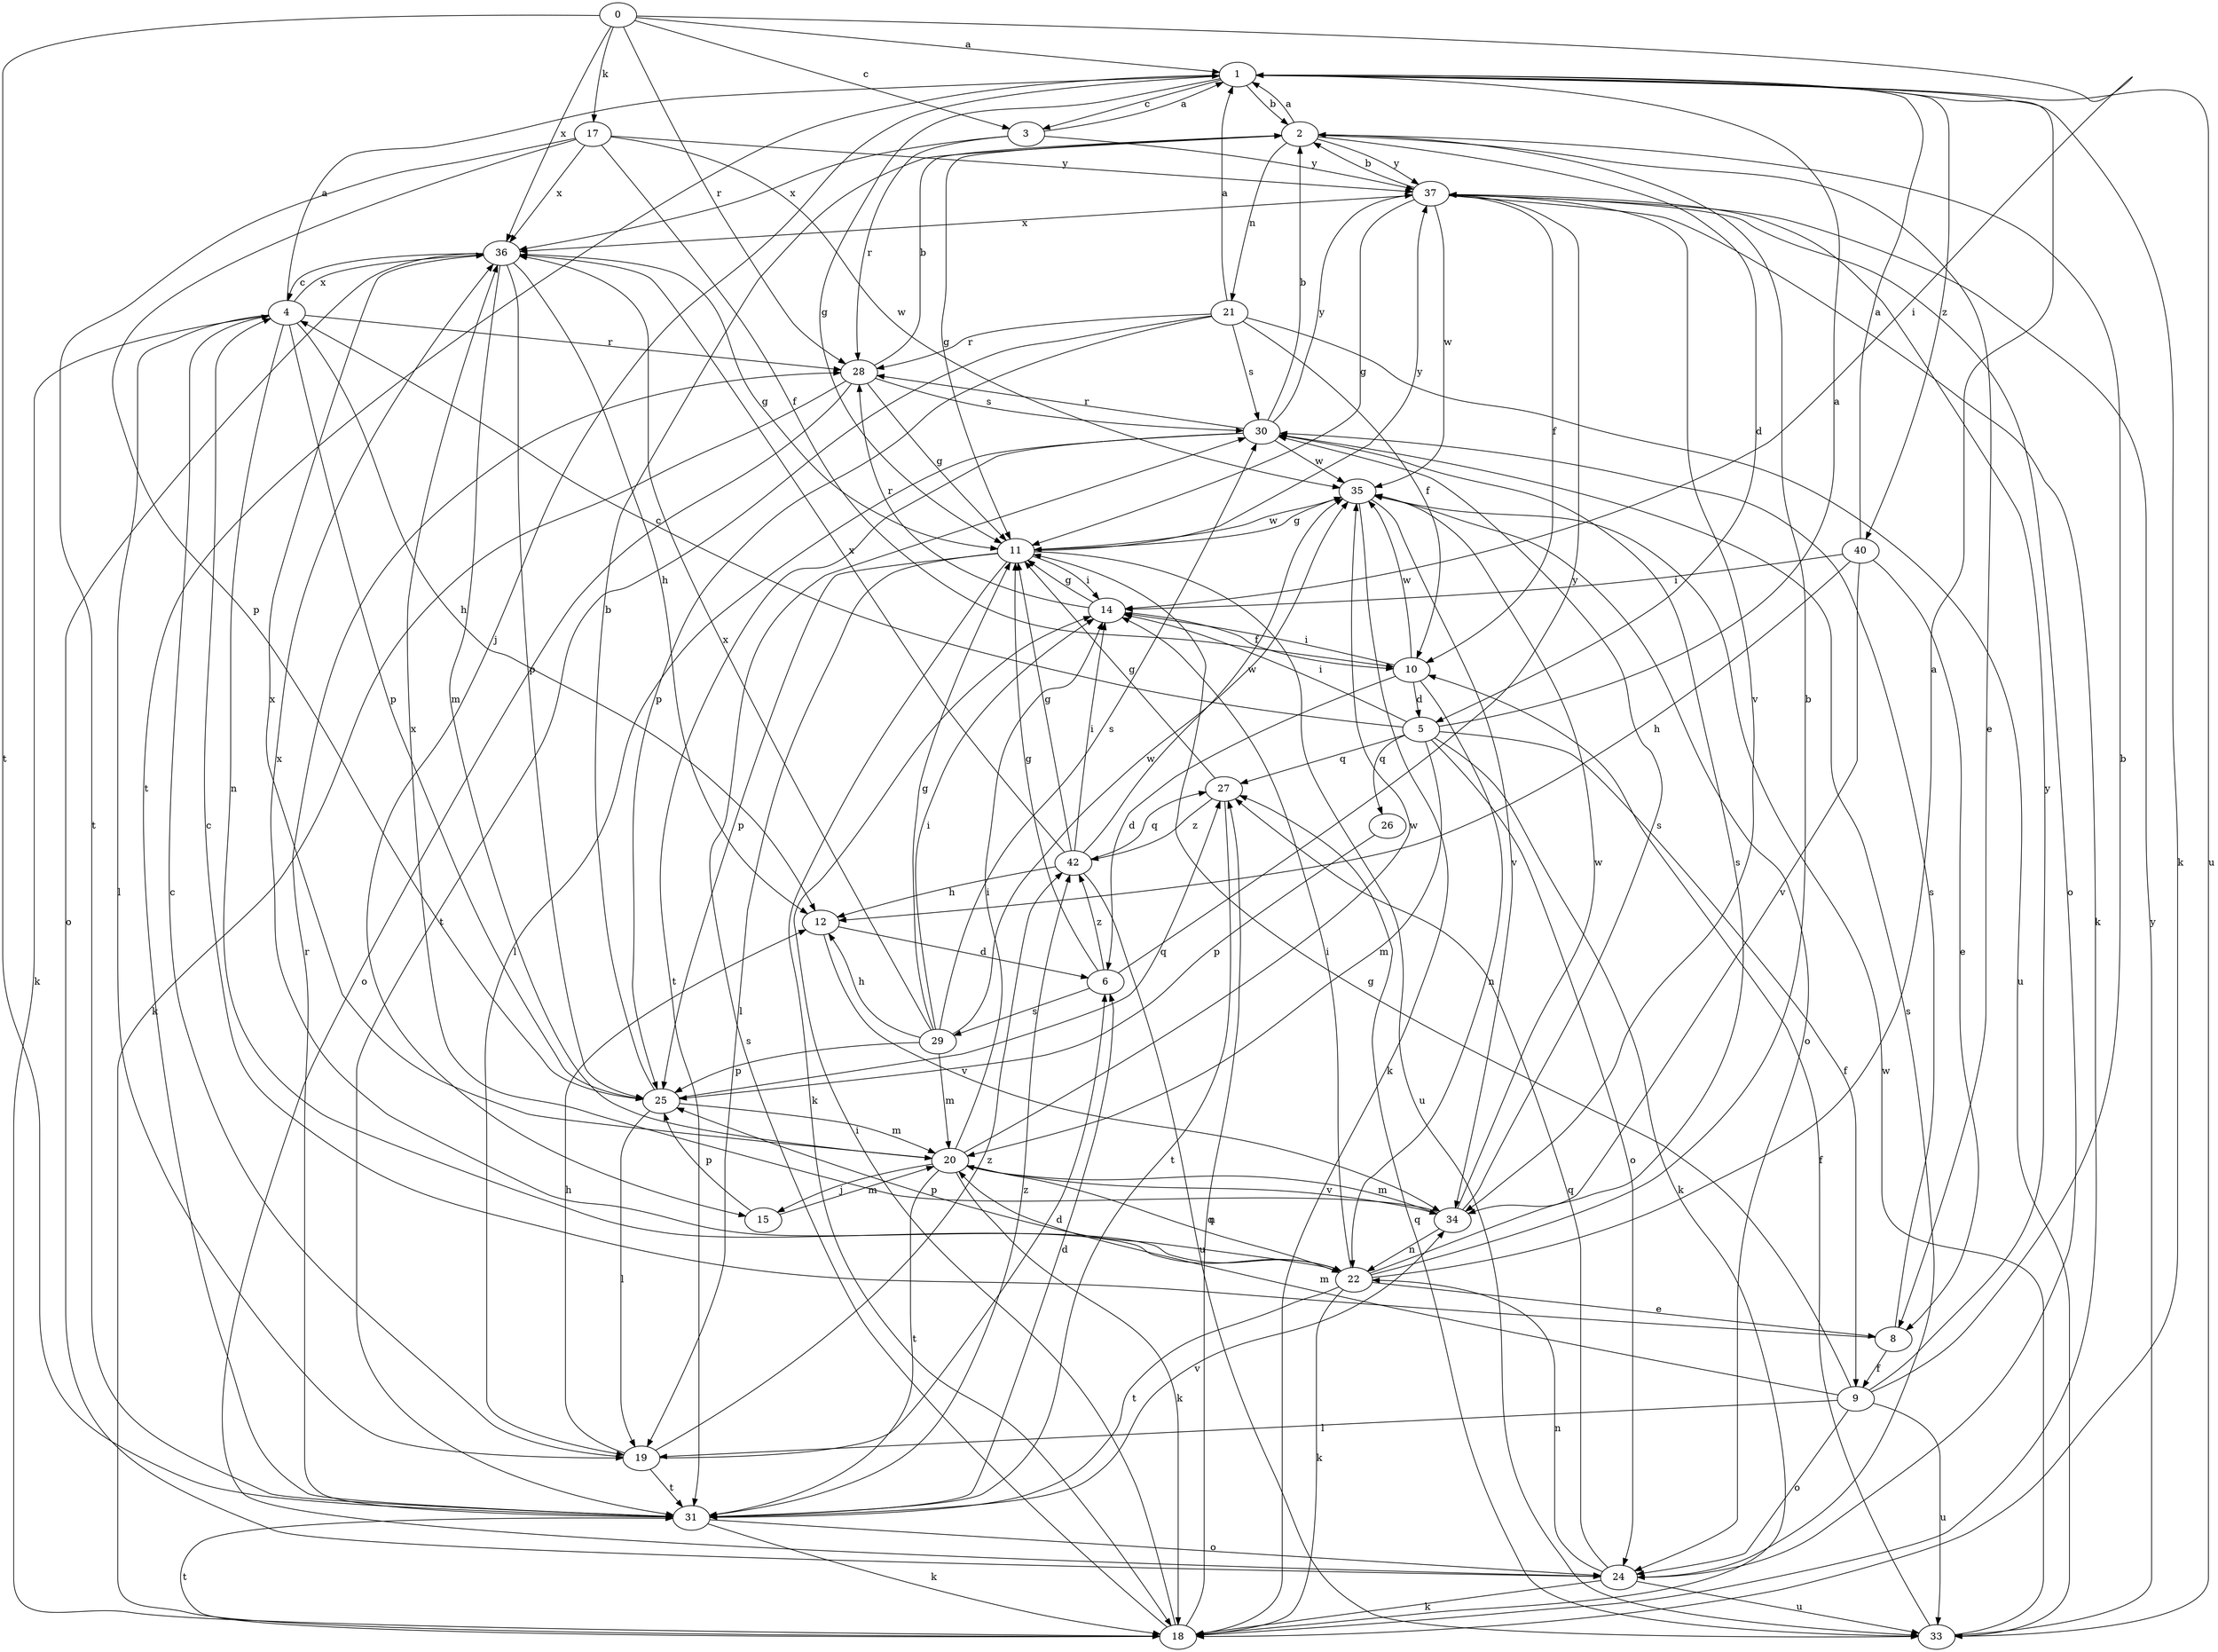 strict digraph  {
0;
1;
2;
3;
4;
5;
6;
8;
9;
10;
11;
12;
14;
15;
17;
18;
19;
20;
21;
22;
24;
25;
26;
27;
28;
29;
30;
31;
33;
34;
35;
36;
37;
40;
42;
0 -> 1  [label=a];
0 -> 3  [label=c];
0 -> 14  [label=i];
0 -> 17  [label=k];
0 -> 28  [label=r];
0 -> 31  [label=t];
0 -> 36  [label=x];
1 -> 2  [label=b];
1 -> 3  [label=c];
1 -> 11  [label=g];
1 -> 15  [label=j];
1 -> 18  [label=k];
1 -> 31  [label=t];
1 -> 33  [label=u];
1 -> 40  [label=z];
2 -> 1  [label=a];
2 -> 5  [label=d];
2 -> 8  [label=e];
2 -> 11  [label=g];
2 -> 21  [label=n];
2 -> 37  [label=y];
3 -> 1  [label=a];
3 -> 28  [label=r];
3 -> 36  [label=x];
3 -> 37  [label=y];
4 -> 1  [label=a];
4 -> 12  [label=h];
4 -> 18  [label=k];
4 -> 19  [label=l];
4 -> 22  [label=n];
4 -> 25  [label=p];
4 -> 28  [label=r];
4 -> 36  [label=x];
5 -> 1  [label=a];
5 -> 4  [label=c];
5 -> 9  [label=f];
5 -> 14  [label=i];
5 -> 18  [label=k];
5 -> 20  [label=m];
5 -> 24  [label=o];
5 -> 26  [label=q];
5 -> 27  [label=q];
6 -> 11  [label=g];
6 -> 29  [label=s];
6 -> 37  [label=y];
6 -> 42  [label=z];
8 -> 4  [label=c];
8 -> 9  [label=f];
8 -> 30  [label=s];
9 -> 2  [label=b];
9 -> 11  [label=g];
9 -> 19  [label=l];
9 -> 20  [label=m];
9 -> 24  [label=o];
9 -> 33  [label=u];
9 -> 37  [label=y];
10 -> 5  [label=d];
10 -> 6  [label=d];
10 -> 14  [label=i];
10 -> 22  [label=n];
10 -> 35  [label=w];
11 -> 14  [label=i];
11 -> 18  [label=k];
11 -> 19  [label=l];
11 -> 25  [label=p];
11 -> 33  [label=u];
11 -> 35  [label=w];
11 -> 37  [label=y];
12 -> 6  [label=d];
12 -> 34  [label=v];
14 -> 10  [label=f];
14 -> 11  [label=g];
14 -> 28  [label=r];
15 -> 20  [label=m];
15 -> 25  [label=p];
17 -> 10  [label=f];
17 -> 25  [label=p];
17 -> 31  [label=t];
17 -> 35  [label=w];
17 -> 36  [label=x];
17 -> 37  [label=y];
18 -> 14  [label=i];
18 -> 27  [label=q];
18 -> 30  [label=s];
18 -> 31  [label=t];
19 -> 4  [label=c];
19 -> 6  [label=d];
19 -> 12  [label=h];
19 -> 31  [label=t];
19 -> 42  [label=z];
20 -> 14  [label=i];
20 -> 15  [label=j];
20 -> 18  [label=k];
20 -> 22  [label=n];
20 -> 31  [label=t];
20 -> 34  [label=v];
20 -> 35  [label=w];
20 -> 36  [label=x];
21 -> 1  [label=a];
21 -> 10  [label=f];
21 -> 25  [label=p];
21 -> 28  [label=r];
21 -> 30  [label=s];
21 -> 31  [label=t];
21 -> 33  [label=u];
22 -> 1  [label=a];
22 -> 2  [label=b];
22 -> 8  [label=e];
22 -> 14  [label=i];
22 -> 18  [label=k];
22 -> 25  [label=p];
22 -> 30  [label=s];
22 -> 31  [label=t];
22 -> 36  [label=x];
24 -> 18  [label=k];
24 -> 22  [label=n];
24 -> 27  [label=q];
24 -> 30  [label=s];
24 -> 33  [label=u];
25 -> 2  [label=b];
25 -> 19  [label=l];
25 -> 20  [label=m];
25 -> 27  [label=q];
26 -> 25  [label=p];
27 -> 11  [label=g];
27 -> 31  [label=t];
27 -> 42  [label=z];
28 -> 2  [label=b];
28 -> 11  [label=g];
28 -> 18  [label=k];
28 -> 24  [label=o];
28 -> 30  [label=s];
29 -> 11  [label=g];
29 -> 12  [label=h];
29 -> 14  [label=i];
29 -> 20  [label=m];
29 -> 25  [label=p];
29 -> 30  [label=s];
29 -> 35  [label=w];
29 -> 36  [label=x];
30 -> 2  [label=b];
30 -> 19  [label=l];
30 -> 28  [label=r];
30 -> 31  [label=t];
30 -> 35  [label=w];
30 -> 37  [label=y];
31 -> 6  [label=d];
31 -> 18  [label=k];
31 -> 24  [label=o];
31 -> 28  [label=r];
31 -> 34  [label=v];
31 -> 42  [label=z];
33 -> 10  [label=f];
33 -> 27  [label=q];
33 -> 35  [label=w];
33 -> 37  [label=y];
34 -> 20  [label=m];
34 -> 22  [label=n];
34 -> 30  [label=s];
34 -> 35  [label=w];
34 -> 36  [label=x];
35 -> 11  [label=g];
35 -> 18  [label=k];
35 -> 24  [label=o];
35 -> 34  [label=v];
36 -> 4  [label=c];
36 -> 11  [label=g];
36 -> 12  [label=h];
36 -> 20  [label=m];
36 -> 24  [label=o];
36 -> 25  [label=p];
37 -> 2  [label=b];
37 -> 10  [label=f];
37 -> 11  [label=g];
37 -> 18  [label=k];
37 -> 24  [label=o];
37 -> 34  [label=v];
37 -> 35  [label=w];
37 -> 36  [label=x];
40 -> 1  [label=a];
40 -> 8  [label=e];
40 -> 12  [label=h];
40 -> 14  [label=i];
40 -> 34  [label=v];
42 -> 11  [label=g];
42 -> 12  [label=h];
42 -> 14  [label=i];
42 -> 27  [label=q];
42 -> 33  [label=u];
42 -> 35  [label=w];
42 -> 36  [label=x];
}
